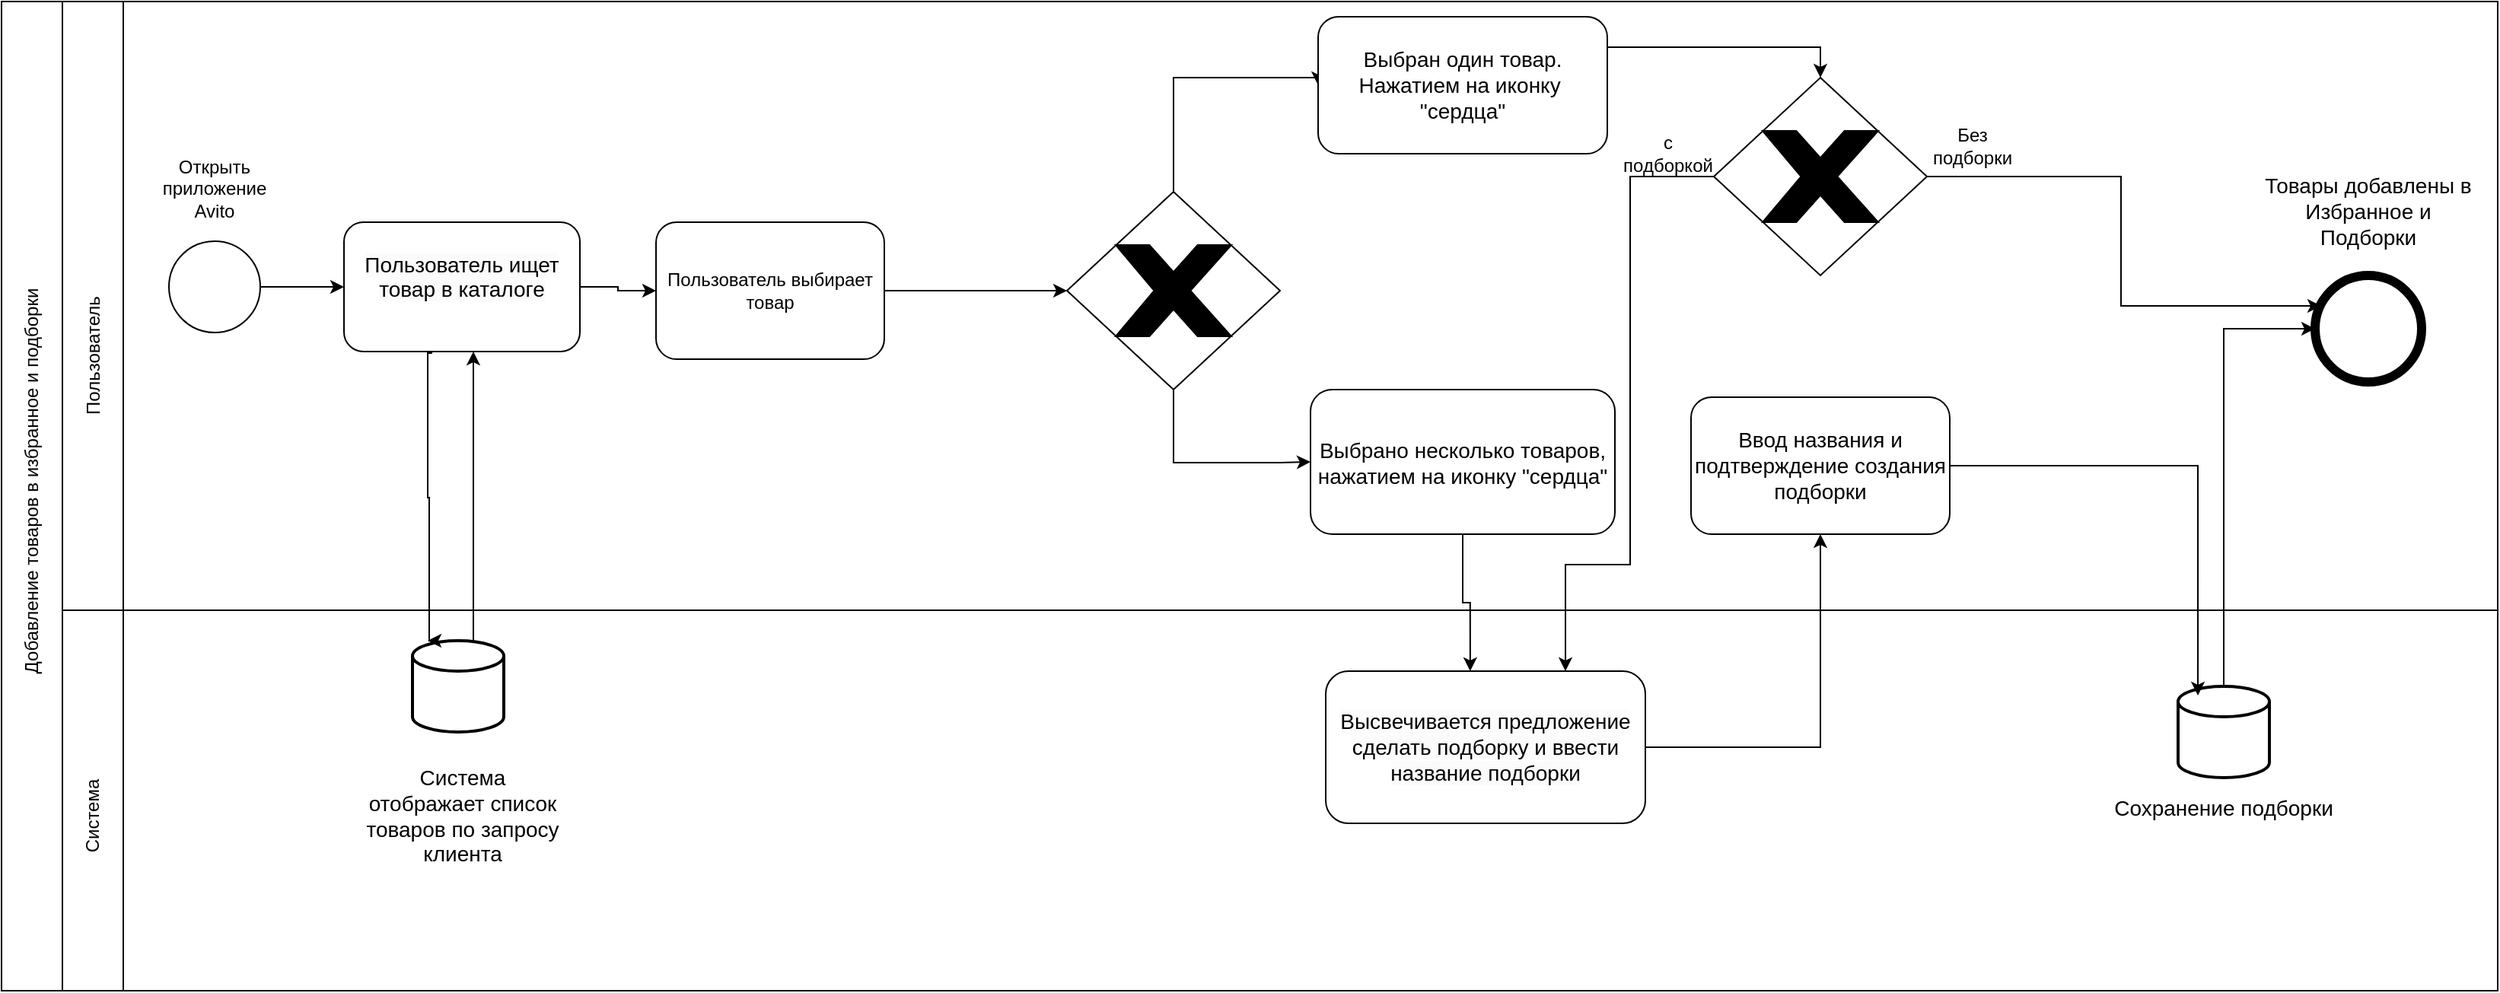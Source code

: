 <mxfile version="24.7.17">
  <diagram name="Страница — 1" id="_qPjMUOOF6_wMfZcRYW1">
    <mxGraphModel dx="1925" dy="3166" grid="1" gridSize="10" guides="1" tooltips="1" connect="1" arrows="1" fold="1" page="1" pageScale="1" pageWidth="827" pageHeight="1169" math="0" shadow="0">
      <root>
        <mxCell id="0" />
        <mxCell id="1" parent="0" />
        <mxCell id="Z16cuhK9gFdG_6a_ukni-32" value="" style="rounded=0;whiteSpace=wrap;html=1;" parent="1" vertex="1">
          <mxGeometry y="-1060" width="1560" height="250" as="geometry" />
        </mxCell>
        <mxCell id="Z16cuhK9gFdG_6a_ukni-33" value="" style="rounded=0;whiteSpace=wrap;html=1;imageAspect=1;" parent="1" vertex="1">
          <mxGeometry y="-1460" width="1560" height="400" as="geometry" />
        </mxCell>
        <mxCell id="Z16cuhK9gFdG_6a_ukni-48" value="" style="edgeStyle=orthogonalEdgeStyle;rounded=0;orthogonalLoop=1;jettySize=auto;html=1;" parent="1" source="Z16cuhK9gFdG_6a_ukni-1" target="Z16cuhK9gFdG_6a_ukni-42" edge="1">
          <mxGeometry relative="1" as="geometry" />
        </mxCell>
        <mxCell id="Z16cuhK9gFdG_6a_ukni-1" value="" style="ellipse;whiteSpace=wrap;html=1;aspect=fixed;" parent="1" vertex="1">
          <mxGeometry x="30" y="-1302.5" width="60" height="60" as="geometry" />
        </mxCell>
        <mxCell id="Z16cuhK9gFdG_6a_ukni-55" style="edgeStyle=orthogonalEdgeStyle;rounded=0;orthogonalLoop=1;jettySize=auto;html=1;entryX=0;entryY=0.5;entryDx=0;entryDy=0;exitX=0.5;exitY=0;exitDx=0;exitDy=0;" parent="1" source="Z16cuhK9gFdG_6a_ukni-2" target="Z16cuhK9gFdG_6a_ukni-53" edge="1">
          <mxGeometry relative="1" as="geometry">
            <Array as="points">
              <mxPoint x="690" y="-1410" />
            </Array>
          </mxGeometry>
        </mxCell>
        <mxCell id="Z16cuhK9gFdG_6a_ukni-57" style="edgeStyle=orthogonalEdgeStyle;rounded=0;orthogonalLoop=1;jettySize=auto;html=1;entryX=0;entryY=0.5;entryDx=0;entryDy=0;exitX=0.5;exitY=1;exitDx=0;exitDy=0;" parent="1" source="Z16cuhK9gFdG_6a_ukni-2" target="Z16cuhK9gFdG_6a_ukni-56" edge="1">
          <mxGeometry relative="1" as="geometry">
            <Array as="points">
              <mxPoint x="690" y="-1157" />
              <mxPoint x="760" y="-1157" />
            </Array>
          </mxGeometry>
        </mxCell>
        <mxCell id="Z16cuhK9gFdG_6a_ukni-2" value="" style="rhombus;whiteSpace=wrap;html=1;" parent="1" vertex="1">
          <mxGeometry x="620" y="-1335" width="140" height="130" as="geometry" />
        </mxCell>
        <mxCell id="Z16cuhK9gFdG_6a_ukni-5" value="" style="verticalLabelPosition=bottom;verticalAlign=top;html=1;shape=mxgraph.basic.x;fillColor=#000000;" parent="1" vertex="1">
          <mxGeometry x="652" y="-1300" width="76" height="60" as="geometry" />
        </mxCell>
        <mxCell id="Z16cuhK9gFdG_6a_ukni-10" style="edgeStyle=orthogonalEdgeStyle;rounded=0;orthogonalLoop=1;jettySize=auto;html=1;entryX=0;entryY=0.5;entryDx=0;entryDy=0;" parent="1" source="Z16cuhK9gFdG_6a_ukni-7" target="Z16cuhK9gFdG_6a_ukni-2" edge="1">
          <mxGeometry relative="1" as="geometry" />
        </mxCell>
        <mxCell id="Z16cuhK9gFdG_6a_ukni-7" value="Пользователь выбирает товар" style="rounded=1;whiteSpace=wrap;html=1;" parent="1" vertex="1">
          <mxGeometry x="350" y="-1315" width="150" height="90" as="geometry" />
        </mxCell>
        <mxCell id="Z16cuhK9gFdG_6a_ukni-21" value="" style="ellipse;whiteSpace=wrap;html=1;aspect=fixed;strokeWidth=6;" parent="1" vertex="1">
          <mxGeometry x="1440" y="-1280" width="70" height="70" as="geometry" />
        </mxCell>
        <mxCell id="Z16cuhK9gFdG_6a_ukni-34" value="" style="rounded=0;whiteSpace=wrap;html=1;" parent="1" vertex="1">
          <mxGeometry x="-40" y="-1460" width="40" height="400" as="geometry" />
        </mxCell>
        <mxCell id="Z16cuhK9gFdG_6a_ukni-35" value="" style="rounded=0;whiteSpace=wrap;html=1;" parent="1" vertex="1">
          <mxGeometry x="-40" y="-1060" width="40" height="250" as="geometry" />
        </mxCell>
        <mxCell id="Z16cuhK9gFdG_6a_ukni-36" value="Система" style="text;html=1;align=center;verticalAlign=middle;whiteSpace=wrap;rounded=0;rotation=270;" parent="1" vertex="1">
          <mxGeometry x="-50" y="-940" width="60" height="30" as="geometry" />
        </mxCell>
        <mxCell id="Z16cuhK9gFdG_6a_ukni-37" value="Пользователь" style="text;html=1;align=center;verticalAlign=middle;whiteSpace=wrap;rounded=0;rotation=270;" parent="1" vertex="1">
          <mxGeometry x="-65" y="-1242.5" width="90" height="30" as="geometry" />
        </mxCell>
        <mxCell id="Z16cuhK9gFdG_6a_ukni-46" style="edgeStyle=orthogonalEdgeStyle;rounded=0;orthogonalLoop=1;jettySize=auto;html=1;" parent="1" source="Z16cuhK9gFdG_6a_ukni-39" target="Z16cuhK9gFdG_6a_ukni-42" edge="1">
          <mxGeometry relative="1" as="geometry">
            <Array as="points">
              <mxPoint x="230" y="-1180" />
              <mxPoint x="230" y="-1180" />
            </Array>
          </mxGeometry>
        </mxCell>
        <mxCell id="Z16cuhK9gFdG_6a_ukni-39" value="" style="strokeWidth=2;html=1;shape=mxgraph.flowchart.database;whiteSpace=wrap;" parent="1" vertex="1">
          <mxGeometry x="190" y="-1040" width="60" height="60" as="geometry" />
        </mxCell>
        <mxCell id="Z16cuhK9gFdG_6a_ukni-40" value="&lt;span style=&quot;font-size: 14px; text-align: left;&quot;&gt;Система отображает список товаров по запросу клиента&lt;/span&gt;" style="text;html=1;align=center;verticalAlign=middle;whiteSpace=wrap;rounded=0;" parent="1" vertex="1">
          <mxGeometry x="157.5" y="-980" width="130" height="110" as="geometry" />
        </mxCell>
        <mxCell id="Z16cuhK9gFdG_6a_ukni-50" value="" style="edgeStyle=orthogonalEdgeStyle;rounded=0;orthogonalLoop=1;jettySize=auto;html=1;" parent="1" source="Z16cuhK9gFdG_6a_ukni-42" target="Z16cuhK9gFdG_6a_ukni-7" edge="1">
          <mxGeometry relative="1" as="geometry" />
        </mxCell>
        <mxCell id="Z16cuhK9gFdG_6a_ukni-42" value="&#xa;&lt;span style=&quot;color: rgb(0, 0, 0); font-family: Helvetica; font-size: 14px; font-style: normal; font-variant-ligatures: normal; font-variant-caps: normal; font-weight: 400; letter-spacing: normal; orphans: 2; text-align: left; text-indent: 0px; text-transform: none; widows: 2; word-spacing: 0px; -webkit-text-stroke-width: 0px; white-space: normal; background-color: rgb(251, 251, 251); text-decoration-thickness: initial; text-decoration-style: initial; text-decoration-color: initial; display: inline !important; float: none;&quot;&gt;Пользователь ищет товар в каталоге&lt;/span&gt;&#xa;&#xa;" style="rounded=1;whiteSpace=wrap;html=1;" parent="1" vertex="1">
          <mxGeometry x="145" y="-1315" width="155" height="85" as="geometry" />
        </mxCell>
        <mxCell id="Z16cuhK9gFdG_6a_ukni-43" style="edgeStyle=orthogonalEdgeStyle;rounded=0;orthogonalLoop=1;jettySize=auto;html=1;entryX=0.5;entryY=0;entryDx=0;entryDy=0;entryPerimeter=0;" parent="1" edge="1">
          <mxGeometry relative="1" as="geometry">
            <mxPoint x="202.5" y="-1230" as="sourcePoint" />
            <mxPoint x="200" y="-1040" as="targetPoint" />
            <Array as="points">
              <mxPoint x="203" y="-1229" />
              <mxPoint x="200" y="-1229" />
              <mxPoint x="200" y="-1134" />
              <mxPoint x="201" y="-1134" />
            </Array>
          </mxGeometry>
        </mxCell>
        <mxCell id="Z16cuhK9gFdG_6a_ukni-49" value="Открыть приложение Avito" style="text;html=1;align=center;verticalAlign=middle;whiteSpace=wrap;rounded=0;" parent="1" vertex="1">
          <mxGeometry x="15" y="-1360" width="90" height="45" as="geometry" />
        </mxCell>
        <mxCell id="Z16cuhK9gFdG_6a_ukni-79" style="edgeStyle=orthogonalEdgeStyle;rounded=0;orthogonalLoop=1;jettySize=auto;html=1;entryX=0.5;entryY=0;entryDx=0;entryDy=0;" parent="1" source="Z16cuhK9gFdG_6a_ukni-53" target="Z16cuhK9gFdG_6a_ukni-77" edge="1">
          <mxGeometry relative="1" as="geometry">
            <Array as="points">
              <mxPoint x="1115" y="-1430" />
            </Array>
          </mxGeometry>
        </mxCell>
        <mxCell id="Z16cuhK9gFdG_6a_ukni-53" value="&lt;br&gt;&lt;span style=&quot;forced-color-adjust: none; color: rgb(0, 0, 0); font-family: Helvetica; font-size: 14px; font-style: normal; font-variant-ligatures: normal; font-variant-caps: normal; font-weight: 400; letter-spacing: normal; orphans: 2; text-align: left; text-indent: 0px; text-transform: none; widows: 2; word-spacing: 0px; -webkit-text-stroke-width: 0px; white-space: normal; background-color: initial; text-decoration-thickness: initial; text-decoration-style: initial; text-decoration-color: initial;&quot;&gt;Выбран один товар. Нажатием на иконку&amp;nbsp; &quot;сердца&quot;&lt;/span&gt;&lt;div&gt;&lt;br&gt;&lt;/div&gt;" style="rounded=1;whiteSpace=wrap;html=1;" parent="1" vertex="1">
          <mxGeometry x="785" y="-1450" width="190" height="90" as="geometry" />
        </mxCell>
        <mxCell id="Z16cuhK9gFdG_6a_ukni-60" style="edgeStyle=orthogonalEdgeStyle;rounded=0;orthogonalLoop=1;jettySize=auto;html=1;entryX=0.452;entryY=0;entryDx=0;entryDy=0;entryPerimeter=0;" parent="1" source="Z16cuhK9gFdG_6a_ukni-56" target="Z16cuhK9gFdG_6a_ukni-58" edge="1">
          <mxGeometry relative="1" as="geometry" />
        </mxCell>
        <mxCell id="Z16cuhK9gFdG_6a_ukni-56" value="&lt;span style=&quot;font-size: 14px; text-align: left; background-color: initial;&quot;&gt;Выбрано несколько товаров, нажатием на иконку&amp;nbsp;&lt;/span&gt;&lt;span style=&quot;font-size: 14px; text-align: left;&quot;&gt;&quot;сердца&quot;&lt;/span&gt;" style="rounded=1;whiteSpace=wrap;html=1;" parent="1" vertex="1">
          <mxGeometry x="780" y="-1205" width="200" height="95" as="geometry" />
        </mxCell>
        <mxCell id="Z16cuhK9gFdG_6a_ukni-62" style="edgeStyle=orthogonalEdgeStyle;rounded=0;orthogonalLoop=1;jettySize=auto;html=1;" parent="1" source="Z16cuhK9gFdG_6a_ukni-58" target="Z16cuhK9gFdG_6a_ukni-61" edge="1">
          <mxGeometry relative="1" as="geometry" />
        </mxCell>
        <mxCell id="Z16cuhK9gFdG_6a_ukni-58" value="&lt;br&gt;&lt;span style=&quot;color: rgb(0, 0, 0); font-family: Helvetica; font-size: 14px; font-style: normal; font-variant-ligatures: normal; font-variant-caps: normal; font-weight: 400; letter-spacing: normal; orphans: 2; text-align: left; text-indent: 0px; text-transform: none; widows: 2; word-spacing: 0px; -webkit-text-stroke-width: 0px; white-space: normal; background-color: rgb(251, 251, 251); text-decoration-thickness: initial; text-decoration-style: initial; text-decoration-color: initial; display: inline !important; float: none;&quot;&gt;Высвечивается предложение сделать подборку и ввести название подборки&lt;/span&gt;&lt;div&gt;&lt;br&gt;&lt;/div&gt;" style="rounded=1;whiteSpace=wrap;html=1;" parent="1" vertex="1">
          <mxGeometry x="790" y="-1020" width="210" height="100" as="geometry" />
        </mxCell>
        <mxCell id="Z16cuhK9gFdG_6a_ukni-61" value="&lt;span style=&quot;font-size: 14px; text-align: left;&quot;&gt;Ввод названия и подтверждение создания подборки&lt;/span&gt;" style="rounded=1;whiteSpace=wrap;html=1;" parent="1" vertex="1">
          <mxGeometry x="1030" y="-1200" width="170" height="90" as="geometry" />
        </mxCell>
        <mxCell id="Z16cuhK9gFdG_6a_ukni-69" style="edgeStyle=orthogonalEdgeStyle;rounded=0;orthogonalLoop=1;jettySize=auto;html=1;entryX=0;entryY=0.5;entryDx=0;entryDy=0;" parent="1" source="Z16cuhK9gFdG_6a_ukni-64" target="Z16cuhK9gFdG_6a_ukni-21" edge="1">
          <mxGeometry relative="1" as="geometry">
            <Array as="points">
              <mxPoint x="1380" y="-1245" />
            </Array>
          </mxGeometry>
        </mxCell>
        <mxCell id="Z16cuhK9gFdG_6a_ukni-64" value="" style="strokeWidth=2;html=1;shape=mxgraph.flowchart.database;whiteSpace=wrap;" parent="1" vertex="1">
          <mxGeometry x="1350" y="-1010" width="60" height="60" as="geometry" />
        </mxCell>
        <mxCell id="Z16cuhK9gFdG_6a_ukni-65" style="edgeStyle=orthogonalEdgeStyle;rounded=0;orthogonalLoop=1;jettySize=auto;html=1;entryX=0.217;entryY=0.1;entryDx=0;entryDy=0;entryPerimeter=0;" parent="1" source="Z16cuhK9gFdG_6a_ukni-61" target="Z16cuhK9gFdG_6a_ukni-64" edge="1">
          <mxGeometry relative="1" as="geometry" />
        </mxCell>
        <mxCell id="Z16cuhK9gFdG_6a_ukni-66" value="&lt;span style=&quot;font-size: 14px; text-align: left;&quot;&gt;Сохранение подборки&lt;/span&gt;" style="text;html=1;align=center;verticalAlign=middle;whiteSpace=wrap;rounded=0;" parent="1" vertex="1">
          <mxGeometry x="1305" y="-950" width="150" height="40" as="geometry" />
        </mxCell>
        <mxCell id="Z16cuhK9gFdG_6a_ukni-68" value="&lt;div style=&quot;&quot;&gt;&lt;span style=&quot;background-color: initial; font-size: 14px;&quot;&gt;Товары добавлены в Избранное и Подборки&lt;/span&gt;&lt;/div&gt;" style="text;html=1;align=center;verticalAlign=middle;whiteSpace=wrap;rounded=0;" parent="1" vertex="1">
          <mxGeometry x="1405" y="-1360" width="140" height="75" as="geometry" />
        </mxCell>
        <mxCell id="Z16cuhK9gFdG_6a_ukni-76" value="" style="rounded=0;whiteSpace=wrap;html=1;" parent="1" vertex="1">
          <mxGeometry x="-80" y="-1460" width="40" height="650" as="geometry" />
        </mxCell>
        <mxCell id="Z16cuhK9gFdG_6a_ukni-82" style="edgeStyle=orthogonalEdgeStyle;rounded=0;orthogonalLoop=1;jettySize=auto;html=1;entryX=0.75;entryY=0;entryDx=0;entryDy=0;" parent="1" source="Z16cuhK9gFdG_6a_ukni-77" target="Z16cuhK9gFdG_6a_ukni-58" edge="1">
          <mxGeometry relative="1" as="geometry">
            <Array as="points">
              <mxPoint x="990" y="-1345" />
              <mxPoint x="990" y="-1090" />
              <mxPoint x="948" y="-1090" />
            </Array>
          </mxGeometry>
        </mxCell>
        <mxCell id="Z16cuhK9gFdG_6a_ukni-77" value="" style="rhombus;whiteSpace=wrap;html=1;" parent="1" vertex="1">
          <mxGeometry x="1045" y="-1410" width="140" height="130" as="geometry" />
        </mxCell>
        <mxCell id="Z16cuhK9gFdG_6a_ukni-78" value="" style="verticalLabelPosition=bottom;verticalAlign=top;html=1;shape=mxgraph.basic.x;fillColor=#000000;" parent="1" vertex="1">
          <mxGeometry x="1077" y="-1375" width="76" height="60" as="geometry" />
        </mxCell>
        <mxCell id="Z16cuhK9gFdG_6a_ukni-83" style="edgeStyle=orthogonalEdgeStyle;rounded=0;orthogonalLoop=1;jettySize=auto;html=1;entryX=0.057;entryY=0.286;entryDx=0;entryDy=0;entryPerimeter=0;" parent="1" source="Z16cuhK9gFdG_6a_ukni-77" target="Z16cuhK9gFdG_6a_ukni-21" edge="1">
          <mxGeometry relative="1" as="geometry" />
        </mxCell>
        <mxCell id="Z16cuhK9gFdG_6a_ukni-84" value="Без подборки" style="text;html=1;align=center;verticalAlign=middle;whiteSpace=wrap;rounded=0;" parent="1" vertex="1">
          <mxGeometry x="1185" y="-1380" width="60" height="30" as="geometry" />
        </mxCell>
        <mxCell id="Z16cuhK9gFdG_6a_ukni-85" value="с подборкой" style="text;html=1;align=center;verticalAlign=middle;whiteSpace=wrap;rounded=0;" parent="1" vertex="1">
          <mxGeometry x="985" y="-1375" width="60" height="30" as="geometry" />
        </mxCell>
        <mxCell id="2HzgmRy2sDzHOU1dz6QF-1" value="Добавление товаров в избранное и подборки" style="text;html=1;align=center;verticalAlign=middle;whiteSpace=wrap;rounded=0;direction=west;rotation=270;" vertex="1" parent="1">
          <mxGeometry x="-200" y="-1160" width="280" height="30" as="geometry" />
        </mxCell>
      </root>
    </mxGraphModel>
  </diagram>
</mxfile>
